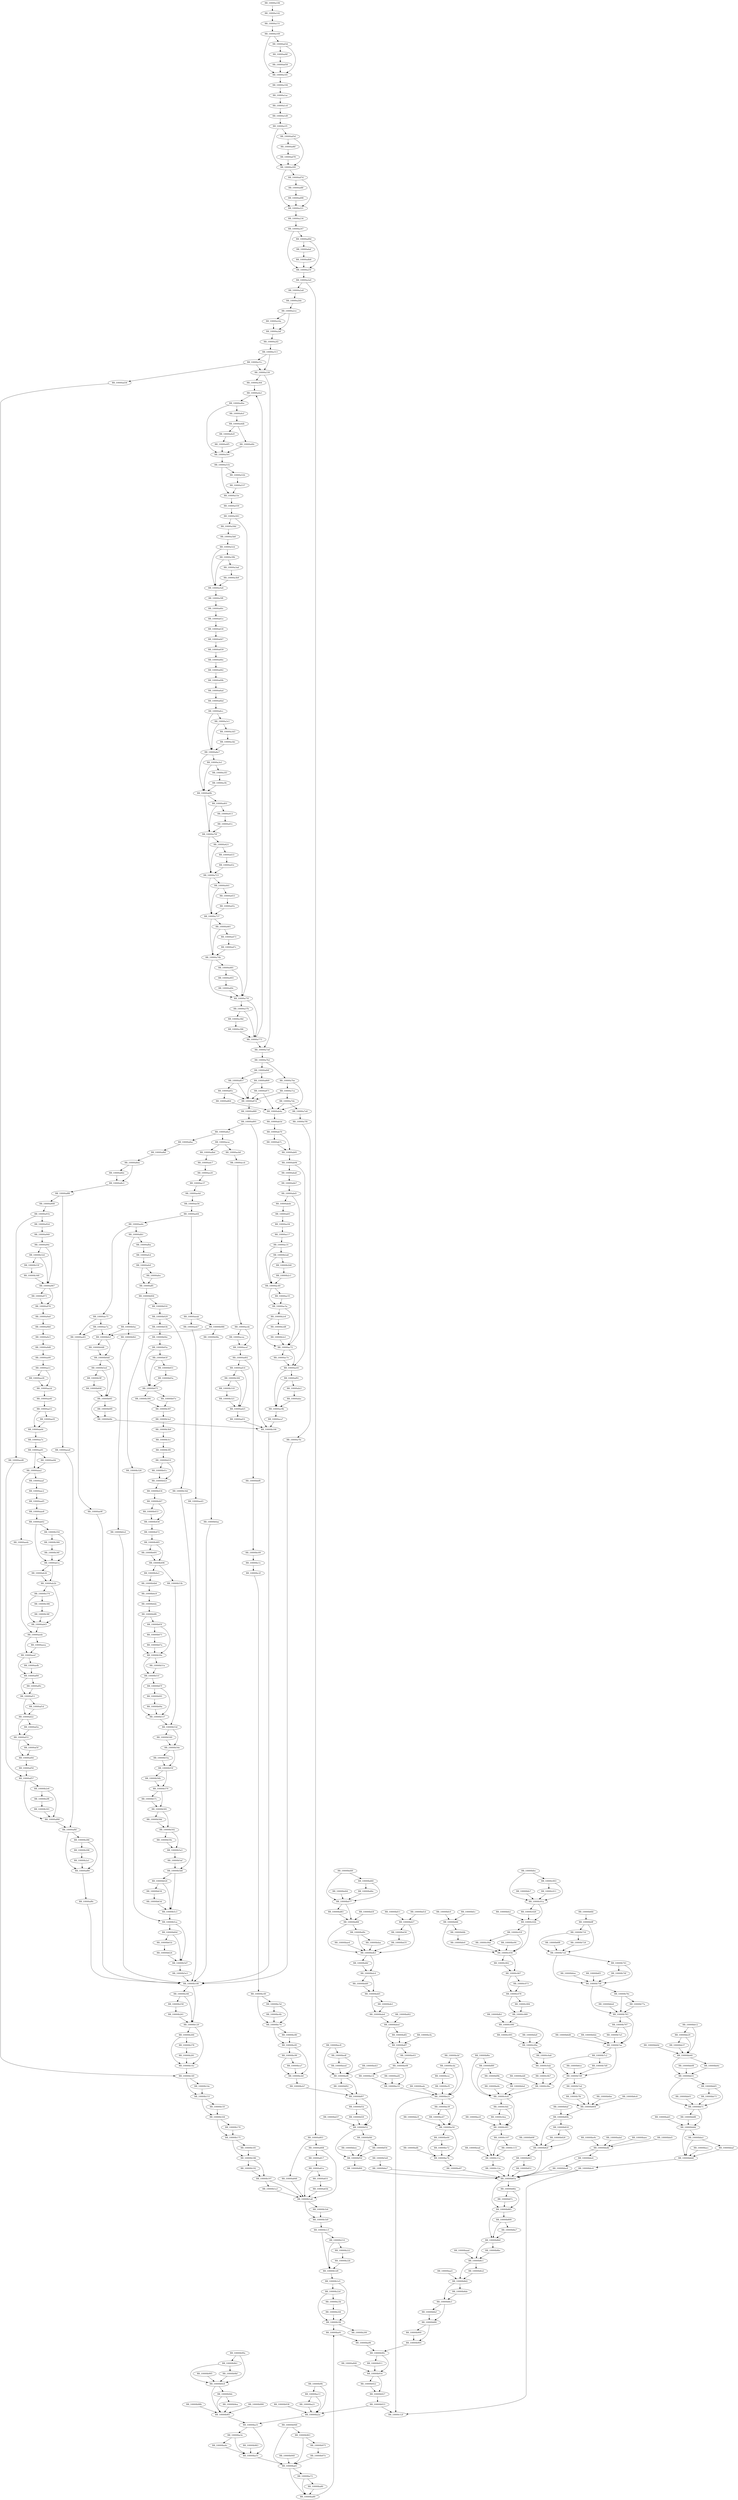 DiGraph __ZN8HandlePP13requestServerEv{
BB_10000a106->BB_10000a142
BB_10000a142->BB_10000a151
BB_10000a151->BB_10000a169
BB_10000a169->BB_10000a181
BB_10000a169->BB_10000ad3d
BB_10000a181->BB_10000a194
BB_10000a194->BB_10000a1ac
BB_10000a1ac->BB_10000a1c6
BB_10000a1c6->BB_10000a1d9
BB_10000a1d9->BB_10000a1f1
BB_10000a1f1->BB_10000a209
BB_10000a1f1->BB_10000ad5d
BB_10000a209->BB_10000a221
BB_10000a209->BB_10000ad7d
BB_10000a221->BB_10000a234
BB_10000a234->BB_10000a247
BB_10000a247->BB_10000a25f
BB_10000a247->BB_10000ad9d
BB_10000a25f->BB_10000a2a0
BB_10000a2a0->BB_10000a2a8
BB_10000a2a0->BB_10000a803
BB_10000a2a8->BB_10000a2bb
BB_10000a2bb->BB_10000a2ce
BB_10000a2ce->BB_10000a2da
BB_10000a2ce->BB_10000a2df
BB_10000a2da->BB_10000a2df
BB_10000a2df->BB_10000a2f2
BB_10000a2f2->BB_10000a313
BB_10000a313->BB_10000a31c
BB_10000a313->BB_10000a330
BB_10000a31c->BB_10000a330
BB_10000a31c->BB_10000ad36
BB_10000a330->BB_10000a364
BB_10000a330->BB_10000a7a6
BB_10000a364->BB_10000a4a1
BB_10000a37b->BB_10000a38d
BB_10000a37b->BB_10000a773
BB_10000a38d->BB_10000a396
BB_10000a396->BB_10000a773
BB_10000a39b->BB_10000a3ad
BB_10000a39b->BB_10000a5e6
BB_10000a3ad->BB_10000a3b9
BB_10000a3b9->BB_10000a5e6
BB_10000a3c1->BB_10000a3d3
BB_10000a3c1->BB_10000a6e7
BB_10000a3d3->BB_10000a3dc
BB_10000a3dc->BB_10000a6e7
BB_10000a3e1->BB_10000a3f3
BB_10000a3e1->BB_10000a6fb
BB_10000a3f3->BB_10000a3fc
BB_10000a3fc->BB_10000a6fb
BB_10000a401->BB_10000a413
BB_10000a401->BB_10000a70f
BB_10000a413->BB_10000a41c
BB_10000a41c->BB_10000a70f
BB_10000a421->BB_10000a433
BB_10000a421->BB_10000a723
BB_10000a433->BB_10000a43c
BB_10000a43c->BB_10000a723
BB_10000a441->BB_10000a453
BB_10000a441->BB_10000a737
BB_10000a453->BB_10000a45c
BB_10000a45c->BB_10000a737
BB_10000a461->BB_10000a473
BB_10000a461->BB_10000a74b
BB_10000a473->BB_10000a47c
BB_10000a47c->BB_10000a74b
BB_10000a481->BB_10000a493
BB_10000a481->BB_10000a75f
BB_10000a493->BB_10000a49c
BB_10000a49c->BB_10000a75f
BB_10000a4a1->BB_10000a4be
BB_10000a4be->BB_10000a4cf
BB_10000a4be->BB_10000a501
BB_10000a4cf->BB_10000a4db
BB_10000a4db->BB_10000a4e9
BB_10000a4db->BB_10000a4fe
BB_10000a4e9->BB_10000a4f5
BB_10000a4f5->BB_10000a501
BB_10000a4fe->BB_10000a501
BB_10000a501->BB_10000a51b
BB_10000a51b->BB_10000a52b
BB_10000a51b->BB_10000a53e
BB_10000a52b->BB_10000a537
BB_10000a537->BB_10000a53e
BB_10000a53e->BB_10000a559
BB_10000a559->BB_10000a583
BB_10000a583->BB_10000a58d
BB_10000a583->BB_10000a75f
BB_10000a58d->BB_10000a5b8
BB_10000a5b8->BB_10000a5cb
BB_10000a5cb->BB_10000a39b
BB_10000a5cb->BB_10000a5e6
BB_10000a5e6->BB_10000a5f8
BB_10000a5f8->BB_10000a60c
BB_10000a60c->BB_10000a61e
BB_10000a61e->BB_10000a630
BB_10000a630->BB_10000a647
BB_10000a647->BB_10000a659
BB_10000a659->BB_10000a66e
BB_10000a66e->BB_10000a682
BB_10000a682->BB_10000a69b
BB_10000a69b->BB_10000a6ad
BB_10000a6ad->BB_10000a6bd
BB_10000a6bd->BB_10000a6cc
BB_10000a6cc->BB_10000a3c1
BB_10000a6cc->BB_10000a6e7
BB_10000a6e7->BB_10000a3e1
BB_10000a6e7->BB_10000a6fb
BB_10000a6fb->BB_10000a401
BB_10000a6fb->BB_10000a70f
BB_10000a70f->BB_10000a421
BB_10000a70f->BB_10000a723
BB_10000a723->BB_10000a441
BB_10000a723->BB_10000a737
BB_10000a737->BB_10000a461
BB_10000a737->BB_10000a74b
BB_10000a74b->BB_10000a481
BB_10000a74b->BB_10000a75f
BB_10000a75f->BB_10000a37b
BB_10000a75f->BB_10000a773
BB_10000a773->BB_10000a4a1
BB_10000a773->BB_10000a7a6
BB_10000a7a6->BB_10000a7b2
BB_10000a7b2->BB_10000a7be
BB_10000a7b2->BB_10000a84f
BB_10000a7be->BB_10000a7ca
BB_10000a7be->BB_10000ab4a
BB_10000a7ca->BB_10000a7de
BB_10000a7ca->BB_10000a87d
BB_10000a7de->BB_10000a7e8
BB_10000a7de->BB_10000ab4a
BB_10000a7e8->BB_10000a7f4
BB_10000a7f4->BB_10000a7fe
BB_10000a7fe->BB_10000b108
BB_10000a803->BB_10000a808
BB_10000a803->BB_10000a848
BB_10000a808->BB_10000a817
BB_10000a808->BB_10000b1a8
BB_10000a817->BB_10000a81e
BB_10000a81e->BB_10000a831
BB_10000a81e->BB_10000b1a8
BB_10000a831->BB_10000a83b
BB_10000a83b->BB_10000b1a8
BB_10000a840->BB_10000b916
BB_10000a848->BB_10000b1a8
BB_10000a84f->BB_10000a857
BB_10000a84f->BB_10000a869
BB_10000a857->BB_10000a85c
BB_10000a857->BB_10000a87d
BB_10000a85c->BB_10000a864
BB_10000a85c->BB_10000a87d
BB_10000a864->BB_10000ab4a
BB_10000a869->BB_10000a871
BB_10000a869->BB_10000a87d
BB_10000a871->BB_10000a87d
BB_10000a871->BB_10000ab4a
BB_10000a87d->BB_10000a889
BB_10000a889->BB_10000a891
BB_10000a891->BB_10000a8a3
BB_10000a891->BB_10000b106
BB_10000a8a3->BB_10000a8ac
BB_10000a8a3->BB_10000acac
BB_10000a8ac->BB_10000a8bf
BB_10000a8bf->BB_10000a8d2
BB_10000a8d2->BB_10000a8de
BB_10000a8d2->BB_10000a8e3
BB_10000a8de->BB_10000a8e3
BB_10000a8e3->BB_10000a8f6
BB_10000a8f6->BB_10000a908
BB_10000a8f6->BB_10000aea4
BB_10000a908->BB_10000a91b
BB_10000a91b->BB_10000a92d
BB_10000a91b->BB_10000aed8
BB_10000a92d->BB_10000a940
BB_10000a940->BB_10000a94c
BB_10000a94c->BB_10000a967
BB_10000a94c->BB_10000b32d
BB_10000a967->BB_10000a973
BB_10000a967->BB_10000a976
BB_10000a973->BB_10000a976
BB_10000a976->BB_10000a9a0
BB_10000a9a0->BB_10000a9b6
BB_10000a9b6->BB_10000a9c5
BB_10000a9c5->BB_10000a9d8
BB_10000a9d8->BB_10000aa00
BB_10000aa00->BB_10000aa1c
BB_10000aa1c->BB_10000aa28
BB_10000aa1c->BB_10000aa2d
BB_10000aa28->BB_10000aa2d
BB_10000aa2d->BB_10000aa40
BB_10000aa40->BB_10000aa53
BB_10000aa53->BB_10000aa5f
BB_10000aa53->BB_10000aa64
BB_10000aa5f->BB_10000aa64
BB_10000aa64->BB_10000aa7e
BB_10000aa7e->BB_10000aa91
BB_10000aa91->BB_10000aa9d
BB_10000aa91->BB_10000aaa2
BB_10000aa9d->BB_10000aaa2
BB_10000aaa2->BB_10000aaaf
BB_10000aaa2->BB_10000aedc
BB_10000aaaf->BB_10000aac2
BB_10000aac2->BB_10000aad5
BB_10000aad5->BB_10000aae8
BB_10000aae8->BB_10000ab02
BB_10000ab02->BB_10000ab1a
BB_10000ab02->BB_10000b354
BB_10000ab1a->BB_10000ab26
BB_10000ab1a->BB_10000ab2b
BB_10000ab26->BB_10000ab2b
BB_10000ab2b->BB_10000ab43
BB_10000ab2b->BB_10000b374
BB_10000ab43->BB_10000aede
BB_10000ab4a->BB_10000ab5d
BB_10000ab5d->BB_10000ab70
BB_10000ab70->BB_10000ab7c
BB_10000ab70->BB_10000ab81
BB_10000ab7c->BB_10000ab81
BB_10000ab81->BB_10000ab94
BB_10000ab94->BB_10000aba6
BB_10000ab94->BB_10000ac83
BB_10000aba6->BB_10000abb7
BB_10000abb7->BB_10000abd1
BB_10000abd1->BB_10000abde
BB_10000abd1->BB_10000ac72
BB_10000abde->BB_10000abf1
BB_10000abf1->BB_10000ac04
BB_10000ac04->BB_10000ac17
BB_10000ac17->BB_10000ac31
BB_10000ac31->BB_10000ac49
BB_10000ac31->BB_10000b2a6
BB_10000ac49->BB_10000ac55
BB_10000ac49->BB_10000ac5a
BB_10000ac55->BB_10000ac5a
BB_10000ac5a->BB_10000ac72
BB_10000ac5a->BB_10000b2c6
BB_10000ac72->BB_10000ac7e
BB_10000ac72->BB_10000ac83
BB_10000ac7e->BB_10000ac83
BB_10000ac83->BB_10000ac9b
BB_10000ac83->BB_10000af91
BB_10000ac9b->BB_10000aca7
BB_10000aca7->BB_10000b106
BB_10000acac->BB_10000acb8
BB_10000acac->BB_10000adbd
BB_10000acb8->BB_10000accb
BB_10000accb->BB_10000acde
BB_10000acde->BB_10000acea
BB_10000acde->BB_10000acef
BB_10000acea->BB_10000acef
BB_10000acef->BB_10000ad02
BB_10000ad02->BB_10000ad14
BB_10000ad02->BB_10000bbf6
BB_10000ad14->BB_10000ad25
BB_10000ad14->BB_10000b306
BB_10000ad25->BB_10000ad31
BB_10000ad31->BB_10000b106
BB_10000ad36->BB_10000b149
BB_10000ad3d->BB_10000a181
BB_10000ad3d->BB_10000ad4f
BB_10000ad4f->BB_10000ad58
BB_10000ad58->BB_10000a181
BB_10000ad5d->BB_10000a209
BB_10000ad5d->BB_10000ad6f
BB_10000ad6f->BB_10000ad78
BB_10000ad78->BB_10000a209
BB_10000ad7d->BB_10000a221
BB_10000ad7d->BB_10000ad8f
BB_10000ad8f->BB_10000ad98
BB_10000ad98->BB_10000a221
BB_10000ad9d->BB_10000a25f
BB_10000ad9d->BB_10000adaf
BB_10000adaf->BB_10000adb8
BB_10000adb8->BB_10000a25f
BB_10000adbd->BB_10000adc7
BB_10000adc7->BB_10000ae20
BB_10000ae20->BB_10000ae37
BB_10000ae37->BB_10000ae4d
BB_10000ae4d->BB_10000ae56
BB_10000ae56->BB_10000ae64
BB_10000ae64->BB_10000ae6c
BB_10000ae64->BB_10000aeab
BB_10000ae6c->BB_10000ae75
BB_10000ae6c->BB_10000afb1
BB_10000ae75->BB_10000ae7a
BB_10000ae75->BB_10000ae83
BB_10000ae7a->BB_10000ae83
BB_10000ae7a->BB_10000b0cf
BB_10000ae83->BB_10000ae9f
BB_10000ae9f->BB_10000b108
BB_10000aea4->BB_10000af6f
BB_10000aeab->BB_10000aeb7
BB_10000aeab->BB_10000b086
BB_10000aeb7->BB_10000aed3
BB_10000aed3->BB_10000b108
BB_10000aed8->BB_10000af57
BB_10000aedc->BB_10000aede
BB_10000aede->BB_10000aeea
BB_10000aede->BB_10000aeef
BB_10000aeea->BB_10000aeef
BB_10000aeef->BB_10000aefb
BB_10000aeef->BB_10000af00
BB_10000aefb->BB_10000af00
BB_10000af00->BB_10000af0c
BB_10000af00->BB_10000af11
BB_10000af0c->BB_10000af11
BB_10000af11->BB_10000af1d
BB_10000af11->BB_10000af22
BB_10000af1d->BB_10000af22
BB_10000af22->BB_10000af2e
BB_10000af22->BB_10000af33
BB_10000af2e->BB_10000af33
BB_10000af33->BB_10000af3f
BB_10000af33->BB_10000af44
BB_10000af3f->BB_10000af44
BB_10000af44->BB_10000af50
BB_10000af50->BB_10000af57
BB_10000af57->BB_10000af68
BB_10000af57->BB_10000b2e6
BB_10000af68->BB_10000af6f
BB_10000af6f->BB_10000af80
BB_10000af6f->BB_10000b286
BB_10000af80->BB_10000af8c
BB_10000af8c->BB_10000b108
BB_10000af91->BB_10000ac9b
BB_10000af91->BB_10000afa3
BB_10000afa3->BB_10000afac
BB_10000afac->BB_10000ac9b
BB_10000afb1->BB_10000afba
BB_10000afb1->BB_10000b0ac
BB_10000afba->BB_10000afcd
BB_10000afcd->BB_10000afe0
BB_10000afe0->BB_10000afec
BB_10000afe0->BB_10000aff1
BB_10000afec->BB_10000aff1
BB_10000aff1->BB_10000b004
BB_10000b004->BB_10000b016
BB_10000b004->BB_10000b326
BB_10000b016->BB_10000b029
BB_10000b029->BB_10000b03b
BB_10000b029->BB_10000b34d
BB_10000b03b->BB_10000b04e
BB_10000b04e->BB_10000b05a
BB_10000b05a->BB_10000b075
BB_10000b05a->BB_10000b63f
BB_10000b075->BB_10000b07e
BB_10000b075->BB_10000b394
BB_10000b07e->BB_10000b397
BB_10000b086->BB_10000b08e
BB_10000b086->BB_10000b0cf
BB_10000b08e->BB_10000b0aa
BB_10000b0aa->BB_10000b108
BB_10000b0ac->BB_10000b0b1
BB_10000b0ac->BB_10000b0cf
BB_10000b0b1->BB_10000b0cd
BB_10000b0cd->BB_10000b108
BB_10000b0cf->BB_10000b0d8
BB_10000b0cf->BB_10000b0dd
BB_10000b0d8->BB_10000b0dd
BB_10000b0dd->BB_10000b0f1
BB_10000b0dd->BB_10000b5ed
BB_10000b0f1->BB_10000b0f9
BB_10000b0f1->BB_10000b0fe
BB_10000b0f9->BB_10000b0fe
BB_10000b0fe->BB_10000b106
BB_10000b106->BB_10000b108
BB_10000b108->BB_10000b120
BB_10000b108->BB_10000b246
BB_10000b120->BB_10000b142
BB_10000b120->BB_10000b266
BB_10000b142->BB_10000b149
BB_10000b149->BB_10000b14e
BB_10000b149->BB_10000b153
BB_10000b14e->BB_10000b153
BB_10000b153->BB_10000b15f
BB_10000b153->BB_10000b164
BB_10000b15f->BB_10000b164
BB_10000b164->BB_10000b170
BB_10000b164->BB_10000b175
BB_10000b170->BB_10000b175
BB_10000b175->BB_10000b181
BB_10000b175->BB_10000b186
BB_10000b181->BB_10000b186
BB_10000b186->BB_10000b192
BB_10000b186->BB_10000b197
BB_10000b192->BB_10000b197
BB_10000b197->BB_10000b1a3
BB_10000b197->BB_10000b1a8
BB_10000b1a3->BB_10000b1a8
BB_10000b1a8->BB_10000b1b4
BB_10000b1a8->BB_10000b1b9
BB_10000b1b4->BB_10000b1b9
BB_10000b1b9->BB_10000b1c5
BB_10000b1c5->BB_10000b1d9
BB_10000b1c5->BB_10000b214
BB_10000b1d9->BB_10000b1e5
BB_10000b1e5->BB_10000b1f6
BB_10000b1e5->BB_10000b22d
BB_10000b1f6->BB_10000b200
BB_10000b1f6->BB_10000ba91
BB_10000b214->BB_10000b1d9
BB_10000b214->BB_10000b222
BB_10000b222->BB_10000b22b
BB_10000b22b->BB_10000b1d9
BB_10000b22d->BB_10000b1f6
BB_10000b22d->BB_10000b23b
BB_10000b23b->BB_10000b244
BB_10000b244->BB_10000b1f6
BB_10000b246->BB_10000b120
BB_10000b246->BB_10000b258
BB_10000b258->BB_10000b261
BB_10000b261->BB_10000b120
BB_10000b266->BB_10000b142
BB_10000b266->BB_10000b278
BB_10000b278->BB_10000b281
BB_10000b281->BB_10000b142
BB_10000b286->BB_10000af80
BB_10000b286->BB_10000b298
BB_10000b298->BB_10000b2a1
BB_10000b2a1->BB_10000af80
BB_10000b2a6->BB_10000ac49
BB_10000b2a6->BB_10000b2b8
BB_10000b2b8->BB_10000b2c1
BB_10000b2c1->BB_10000ac49
BB_10000b2c6->BB_10000ac72
BB_10000b2c6->BB_10000b2d8
BB_10000b2d8->BB_10000b2e1
BB_10000b2e1->BB_10000ac72
BB_10000b2e6->BB_10000af68
BB_10000b2e6->BB_10000b2f8
BB_10000b2f8->BB_10000b301
BB_10000b301->BB_10000af68
BB_10000b306->BB_10000ad25
BB_10000b306->BB_10000b318
BB_10000b318->BB_10000b321
BB_10000b321->BB_10000ad25
BB_10000b326->BB_10000b5ca
BB_10000b32d->BB_10000a967
BB_10000b32d->BB_10000b33f
BB_10000b33f->BB_10000b348
BB_10000b348->BB_10000a967
BB_10000b34d->BB_10000b5b6
BB_10000b354->BB_10000ab1a
BB_10000b354->BB_10000b366
BB_10000b366->BB_10000b36f
BB_10000b36f->BB_10000ab1a
BB_10000b374->BB_10000ab43
BB_10000b374->BB_10000b386
BB_10000b386->BB_10000b38f
BB_10000b38f->BB_10000ab43
BB_10000b394->BB_10000b397
BB_10000b397->BB_10000b3a3
BB_10000b3a3->BB_10000b3b9
BB_10000b3b9->BB_10000b3cc
BB_10000b3cc->BB_10000b3f4
BB_10000b3f4->BB_10000b410
BB_10000b410->BB_10000b41c
BB_10000b410->BB_10000b421
BB_10000b41c->BB_10000b421
BB_10000b421->BB_10000b434
BB_10000b434->BB_10000b447
BB_10000b447->BB_10000b453
BB_10000b447->BB_10000b458
BB_10000b453->BB_10000b458
BB_10000b458->BB_10000b472
BB_10000b472->BB_10000b485
BB_10000b485->BB_10000b491
BB_10000b485->BB_10000b496
BB_10000b491->BB_10000b496
BB_10000b496->BB_10000b4a3
BB_10000b496->BB_10000b53b
BB_10000b4a3->BB_10000b4b6
BB_10000b4b6->BB_10000b4c9
BB_10000b4c9->BB_10000b4dc
BB_10000b4dc->BB_10000b4f6
BB_10000b4f6->BB_10000b50e
BB_10000b4f6->BB_10000b65f
BB_10000b50e->BB_10000b51a
BB_10000b50e->BB_10000b51f
BB_10000b51a->BB_10000b51f
BB_10000b51f->BB_10000b537
BB_10000b51f->BB_10000b67f
BB_10000b537->BB_10000b53d
BB_10000b53b->BB_10000b53d
BB_10000b53d->BB_10000b549
BB_10000b53d->BB_10000b54e
BB_10000b549->BB_10000b54e
BB_10000b54e->BB_10000b55a
BB_10000b54e->BB_10000b55f
BB_10000b55a->BB_10000b55f
BB_10000b55f->BB_10000b56b
BB_10000b55f->BB_10000b570
BB_10000b56b->BB_10000b570
BB_10000b570->BB_10000b57c
BB_10000b570->BB_10000b581
BB_10000b57c->BB_10000b581
BB_10000b581->BB_10000b58d
BB_10000b581->BB_10000b592
BB_10000b58d->BB_10000b592
BB_10000b592->BB_10000b59e
BB_10000b592->BB_10000b5a3
BB_10000b59e->BB_10000b5a3
BB_10000b5a3->BB_10000b5af
BB_10000b5af->BB_10000b5b6
BB_10000b5b6->BB_10000b5c3
BB_10000b5b6->BB_10000b626
BB_10000b5c3->BB_10000b5ca
BB_10000b5ca->BB_10000b5d7
BB_10000b5ca->BB_10000b60d
BB_10000b5d7->BB_10000b5e3
BB_10000b5e3->BB_10000b108
BB_10000b5e8->BB_10000b6a7
BB_10000b5ed->BB_10000b0f1
BB_10000b5ed->BB_10000b5ff
BB_10000b5ff->BB_10000b608
BB_10000b608->BB_10000b0f1
BB_10000b60d->BB_10000b5d7
BB_10000b60d->BB_10000b61b
BB_10000b61b->BB_10000b624
BB_10000b624->BB_10000b5d7
BB_10000b626->BB_10000b5c3
BB_10000b626->BB_10000b634
BB_10000b634->BB_10000b63d
BB_10000b63d->BB_10000b5c3
BB_10000b63f->BB_10000b075
BB_10000b63f->BB_10000b651
BB_10000b651->BB_10000b65a
BB_10000b65a->BB_10000b075
BB_10000b65f->BB_10000b50e
BB_10000b65f->BB_10000b671
BB_10000b671->BB_10000b67a
BB_10000b67a->BB_10000b50e
BB_10000b67f->BB_10000b537
BB_10000b67f->BB_10000b691
BB_10000b691->BB_10000b69a
BB_10000b69a->BB_10000b537
BB_10000b69f->BB_10000b82f
BB_10000b6a7->BB_10000b85a
BB_10000b6af->BB_10000b80b
BB_10000b6be->BB_10000b804
BB_10000b6c6->BB_10000b804
BB_10000b6ce->BB_10000b7d9
BB_10000b6d6->BB_10000b7ae
BB_10000b6de->BB_10000b7ae
BB_10000b6e6->BB_10000b783
BB_10000b6ee->BB_10000b758
BB_10000b6f3->BB_10000b758
BB_10000b6f8->BB_10000b72d
BB_10000b6fd->BB_10000b6ff
BB_10000b6ff->BB_10000b716
BB_10000b6ff->BB_10000b72d
BB_10000b716->BB_10000b724
BB_10000b716->BB_10000b72d
BB_10000b724->BB_10000b72d
BB_10000b72d->BB_10000b741
BB_10000b72d->BB_10000b758
BB_10000b741->BB_10000b74f
BB_10000b741->BB_10000b758
BB_10000b74f->BB_10000b758
BB_10000b758->BB_10000b76c
BB_10000b758->BB_10000b783
BB_10000b76c->BB_10000b77a
BB_10000b76c->BB_10000b783
BB_10000b77a->BB_10000b783
BB_10000b783->BB_10000b797
BB_10000b783->BB_10000b7ae
BB_10000b797->BB_10000b7a5
BB_10000b797->BB_10000b7ae
BB_10000b7a5->BB_10000b7ae
BB_10000b7ae->BB_10000b7c2
BB_10000b7ae->BB_10000b7d9
BB_10000b7c2->BB_10000b7d0
BB_10000b7c2->BB_10000b7d9
BB_10000b7d0->BB_10000b7d9
BB_10000b7d9->BB_10000b7ed
BB_10000b7d9->BB_10000b804
BB_10000b7ed->BB_10000b7fb
BB_10000b7ed->BB_10000b804
BB_10000b7fb->BB_10000b804
BB_10000b804->BB_10000b80b
BB_10000b80b->BB_10000b818
BB_10000b80b->BB_10000b82f
BB_10000b818->BB_10000b826
BB_10000b818->BB_10000b82f
BB_10000b826->BB_10000b82f
BB_10000b82f->BB_10000b843
BB_10000b82f->BB_10000b85a
BB_10000b843->BB_10000b851
BB_10000b843->BB_10000b85a
BB_10000b851->BB_10000b85a
BB_10000b85a->BB_10000b86e
BB_10000b85a->BB_10000b885
BB_10000b86e->BB_10000b87c
BB_10000b86e->BB_10000b885
BB_10000b87c->BB_10000b885
BB_10000b885->BB_10000b899
BB_10000b885->BB_10000b8b0
BB_10000b899->BB_10000b8a7
BB_10000b899->BB_10000b8b0
BB_10000b8a7->BB_10000b8b0
BB_10000b8b0->BB_10000b8bc
BB_10000b8b0->BB_10000b8c1
BB_10000b8bc->BB_10000b8c1
BB_10000b8c1->BB_10000b8cd
BB_10000b8c1->BB_10000b8d2
BB_10000b8cd->BB_10000b8d2
BB_10000b8d2->BB_10000b8de
BB_10000b8d2->BB_10000b8e3
BB_10000b8de->BB_10000b8e3
BB_10000b8e3->BB_10000b8ef
BB_10000b8e3->BB_10000b8f4
BB_10000b8ef->BB_10000b8f4
BB_10000b8f4->BB_10000b900
BB_10000b8f4->BB_10000b905
BB_10000b900->BB_10000b905
BB_10000b905->BB_10000b90c
BB_10000b90c->BB_10000b911
BB_10000b90c->BB_10000b916
BB_10000b911->BB_10000b916
BB_10000b916->BB_10000b922
BB_10000b916->BB_10000b927
BB_10000b922->BB_10000b927
BB_10000b927->BB_10000b933
BB_10000b933->BB_10000ba2a
BB_10000b933->BB_10000c12f
BB_10000b938->BB_10000ba2a
BB_10000b940->BB_10000ba61
BB_10000b948->BB_10000b963
BB_10000b948->BB_10000ba61
BB_10000b963->BB_10000b975
BB_10000b963->BB_10000ba61
BB_10000b975->BB_10000b97e
BB_10000b97e->BB_10000ba61
BB_10000b983->BB_10000ba55
BB_10000b98b->BB_10000b9f3
BB_10000b990->BB_10000b9f3
BB_10000b995->BB_10000b9c8
BB_10000b99a->BB_10000b9b1
BB_10000b99a->BB_10000b9c8
BB_10000b9b1->BB_10000b9bf
BB_10000b9b1->BB_10000b9c8
BB_10000b9bf->BB_10000b9c8
BB_10000b9c8->BB_10000b9dc
BB_10000b9c8->BB_10000b9f3
BB_10000b9dc->BB_10000b9ea
BB_10000b9dc->BB_10000b9f3
BB_10000b9ea->BB_10000b9f3
BB_10000b9f3->BB_10000ba31
BB_10000b9fc->BB_10000ba13
BB_10000b9fc->BB_10000ba2a
BB_10000ba13->BB_10000ba21
BB_10000ba13->BB_10000ba2a
BB_10000ba21->BB_10000ba2a
BB_10000ba2a->BB_10000ba31
BB_10000ba31->BB_10000ba3e
BB_10000ba31->BB_10000ba55
BB_10000ba3e->BB_10000ba4c
BB_10000ba3e->BB_10000ba55
BB_10000ba4c->BB_10000ba55
BB_10000ba55->BB_10000ba61
BB_10000ba61->BB_10000ba72
BB_10000ba61->BB_10000ba89
BB_10000ba72->BB_10000ba80
BB_10000ba72->BB_10000ba89
BB_10000ba80->BB_10000ba89
BB_10000ba89->BB_10000ba91
BB_10000ba91->BB_10000ba96
BB_10000ba96->BB_10000b90c
BB_10000baa5->BB_10000b8d2
BB_10000baad->BB_10000b8c1
BB_10000bab5->BB_10000bb8d
BB_10000babd->BB_10000bbdb
BB_10000bacc->BB_10000bbb8
BB_10000bad4->BB_10000be19
BB_10000badc->BB_10000be25
BB_10000bae4->BB_10000bdb3
BB_10000baec->BB_10000bbdb
BB_10000bafb->BB_10000be7b
BB_10000bb03->BB_10000bb7c
BB_10000bb08->BB_10000bb51
BB_10000bb0d->BB_10000bb40
BB_10000bb12->BB_10000bb29
BB_10000bb12->BB_10000bb40
BB_10000bb29->BB_10000bb37
BB_10000bb29->BB_10000bb40
BB_10000bb37->BB_10000bb40
BB_10000bb40->BB_10000bb4c
BB_10000bb40->BB_10000bb51
BB_10000bb4c->BB_10000bb51
BB_10000bb51->BB_10000bb65
BB_10000bb51->BB_10000bb7c
BB_10000bb65->BB_10000bb73
BB_10000bb65->BB_10000bb7c
BB_10000bb73->BB_10000bb7c
BB_10000bb7c->BB_10000bb88
BB_10000bb7c->BB_10000bb8d
BB_10000bb88->BB_10000bb8d
BB_10000bb8d->BB_10000bba1
BB_10000bb8d->BB_10000bbb8
BB_10000bba1->BB_10000bbaf
BB_10000bba1->BB_10000bbb8
BB_10000bbaf->BB_10000bbb8
BB_10000bbb8->BB_10000bbc4
BB_10000bbc4->BB_10000b85a
BB_10000bbc4->BB_10000c12f
BB_10000bbc9->BB_10000be50
BB_10000bbd1->BB_10000bbdb
BB_10000bbdb->BB_10000b85a
BB_10000bbdb->BB_10000bbe4
BB_10000bbe4->BB_10000bbe9
BB_10000bbe9->BB_10000b85a
BB_10000bbee->BB_10000bf5d
BB_10000bbf6->BB_10000bc09
BB_10000bc09->BB_10000bc1c
BB_10000bc1c->BB_10000bc2f
BB_10000bc2f->BB_10000bc49
BB_10000bc49->BB_10000bc5d
BB_10000bc49->BB_10000bc74
BB_10000bc5d->BB_10000bc6b
BB_10000bc5d->BB_10000bc74
BB_10000bc6b->BB_10000bc74
BB_10000bc74->BB_10000bc80
BB_10000bc74->BB_10000bc85
BB_10000bc80->BB_10000bc85
BB_10000bc85->BB_10000bc99
BB_10000bc85->BB_10000bcb0
BB_10000bc99->BB_10000bca7
BB_10000bc99->BB_10000bcb0
BB_10000bca7->BB_10000bcb0
BB_10000bcb0->BB_10000bcb7
BB_10000bcb7->BB_10000bf07
BB_10000bcbf->BB_10000bcda
BB_10000bcbf->BB_10000be25
BB_10000bcda->BB_10000bcec
BB_10000bcda->BB_10000be25
BB_10000bcec->BB_10000bcf5
BB_10000bcf5->BB_10000be25
BB_10000bcfa->BB_10000bdf7
BB_10000bd02->BB_10000bded
BB_10000bd11->BB_10000bd27
BB_10000bd1d->BB_10000bd27
BB_10000bd27->BB_10000bd30
BB_10000bd27->BB_10000bdb3
BB_10000bd30->BB_10000bd35
BB_10000bd35->BB_10000bdb3
BB_10000bd37->BB_10000bf32
BB_10000bd3f->BB_10000bd88
BB_10000bd44->BB_10000bd77
BB_10000bd49->BB_10000bd60
BB_10000bd49->BB_10000bd77
BB_10000bd60->BB_10000bd6e
BB_10000bd60->BB_10000bd77
BB_10000bd6e->BB_10000bd77
BB_10000bd77->BB_10000bd83
BB_10000bd77->BB_10000bd88
BB_10000bd83->BB_10000bd88
BB_10000bd88->BB_10000bd9c
BB_10000bd88->BB_10000bdb3
BB_10000bd9c->BB_10000bdaa
BB_10000bd9c->BB_10000bdb3
BB_10000bdaa->BB_10000bdb3
BB_10000bdb3->BB_10000bdbf
BB_10000bdb3->BB_10000bdc4
BB_10000bdbf->BB_10000bdc4
BB_10000bdc4->BB_10000bdd0
BB_10000bdc4->BB_10000bdd5
BB_10000bdd0->BB_10000bdd5
BB_10000bdd5->BB_10000bde1
BB_10000bdd5->BB_10000bde6
BB_10000bde1->BB_10000bde6
BB_10000bde6->BB_10000bded
BB_10000bded->BB_10000bdf2
BB_10000bded->BB_10000bdf7
BB_10000bdf2->BB_10000bdf7
BB_10000bdf7->BB_10000be03
BB_10000bdf7->BB_10000be08
BB_10000be03->BB_10000be08
BB_10000be08->BB_10000be14
BB_10000be08->BB_10000be19
BB_10000be14->BB_10000be19
BB_10000be19->BB_10000be25
BB_10000be25->BB_10000be39
BB_10000be25->BB_10000be50
BB_10000be25->BB_10000c12f
BB_10000be39->BB_10000be47
BB_10000be39->BB_10000be50
BB_10000be47->BB_10000be50
BB_10000be50->BB_10000be64
BB_10000be50->BB_10000be7b
BB_10000be64->BB_10000be72
BB_10000be64->BB_10000be7b
BB_10000be72->BB_10000be7b
BB_10000be7b->BB_10000be87
BB_10000be87->BB_10000b85a
BB_10000be8c->BB_10000c0c8
BB_10000be94->BB_10000c056
BB_10000be9c->BB_10000bbdb
BB_10000beab->BB_10000c11e
BB_10000beb3->BB_10000bef6
BB_10000beb8->BB_10000c0bc
BB_10000bec0->BB_10000c0f3
BB_10000bec8->BB_10000bedf
BB_10000bec8->BB_10000bef6
BB_10000bedf->BB_10000beed
BB_10000bedf->BB_10000bef6
BB_10000beed->BB_10000bef6
BB_10000bef6->BB_10000bf02
BB_10000bef6->BB_10000bf07
BB_10000bf02->BB_10000bf07
BB_10000bf07->BB_10000bf1b
BB_10000bf07->BB_10000bf32
BB_10000bf1b->BB_10000bf29
BB_10000bf1b->BB_10000bf32
BB_10000bf29->BB_10000bf32
BB_10000bf32->BB_10000bf46
BB_10000bf32->BB_10000bf5d
BB_10000bf46->BB_10000bf54
BB_10000bf46->BB_10000bf5d
BB_10000bf54->BB_10000bf5d
BB_10000bf5d->BB_10000bf69
BB_10000bf69->BB_10000b85a
BB_10000bf6e->BB_10000bf89
BB_10000bf6e->BB_10000c0c8
BB_10000bf89->BB_10000bf9b
BB_10000bf89->BB_10000c0c8
BB_10000bf9b->BB_10000bfa4
BB_10000bfa4->BB_10000c0c8
BB_10000bfa9->BB_10000c09a
BB_10000bfb1->BB_10000c090
BB_10000bfc0->BB_10000bfd6
BB_10000bfcc->BB_10000bfd6
BB_10000bfd6->BB_10000bfdb
BB_10000bfd6->BB_10000c056
BB_10000bfdb->BB_10000bfe0
BB_10000bfe0->BB_10000c056
BB_10000bfe2->BB_10000c02b
BB_10000bfe7->BB_10000c01a
BB_10000bfec->BB_10000c003
BB_10000bfec->BB_10000c01a
BB_10000c003->BB_10000c011
BB_10000c003->BB_10000c01a
BB_10000c011->BB_10000c01a
BB_10000c01a->BB_10000c026
BB_10000c01a->BB_10000c02b
BB_10000c026->BB_10000c02b
BB_10000c02b->BB_10000c03f
BB_10000c02b->BB_10000c056
BB_10000c03f->BB_10000c04d
BB_10000c03f->BB_10000c056
BB_10000c04d->BB_10000c056
BB_10000c056->BB_10000c062
BB_10000c056->BB_10000c067
BB_10000c062->BB_10000c067
BB_10000c067->BB_10000c073
BB_10000c067->BB_10000c078
BB_10000c073->BB_10000c078
BB_10000c078->BB_10000c084
BB_10000c078->BB_10000c089
BB_10000c084->BB_10000c089
BB_10000c089->BB_10000c090
BB_10000c090->BB_10000c095
BB_10000c090->BB_10000c09a
BB_10000c095->BB_10000c09a
BB_10000c09a->BB_10000c0a6
BB_10000c09a->BB_10000c0ab
BB_10000c0a6->BB_10000c0ab
BB_10000c0ab->BB_10000c0b7
BB_10000c0ab->BB_10000c0bc
BB_10000c0b7->BB_10000c0bc
BB_10000c0bc->BB_10000c0c8
BB_10000c0c8->BB_10000c0dc
BB_10000c0c8->BB_10000c0f3
BB_10000c0dc->BB_10000c0ea
BB_10000c0dc->BB_10000c0f3
BB_10000c0ea->BB_10000c0f3
BB_10000c0f3->BB_10000c107
BB_10000c0f3->BB_10000c11e
BB_10000c107->BB_10000c115
BB_10000c107->BB_10000c11e
BB_10000c115->BB_10000c11e
BB_10000c11e->BB_10000c12a
BB_10000c12a->BB_10000b85a
}
